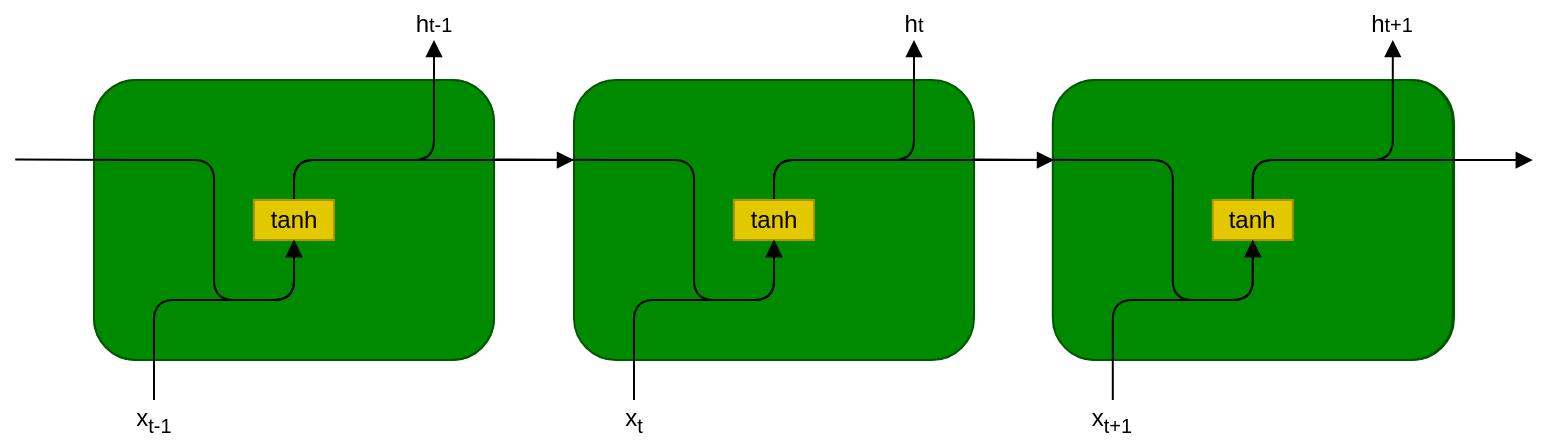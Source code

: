 <mxfile>
    <diagram id="69RqtxHt-V_hzP9CpBS5" name="Page-1">
        <mxGraphModel dx="678" dy="398" grid="1" gridSize="10" guides="1" tooltips="1" connect="1" arrows="1" fold="1" page="1" pageScale="1" pageWidth="850" pageHeight="1100" math="0" shadow="0">
            <root>
                <mxCell id="0"/>
                <mxCell id="1" parent="0"/>
                <mxCell id="2" value="" style="rounded=1;whiteSpace=wrap;html=1;fillColor=#008a00;fontColor=#ffffff;strokeColor=#005700;" vertex="1" parent="1">
                    <mxGeometry x="290" y="260" width="200" height="140" as="geometry"/>
                </mxCell>
                <mxCell id="3" value="" style="rounded=1;whiteSpace=wrap;html=1;fillColor=#008a00;fontColor=#ffffff;strokeColor=#005700;" vertex="1" parent="1">
                    <mxGeometry x="50" y="260" width="200" height="140" as="geometry"/>
                </mxCell>
                <mxCell id="4" value="" style="rounded=1;whiteSpace=wrap;html=1;fillColor=#008a00;fontColor=#ffffff;strokeColor=#005700;" vertex="1" parent="1">
                    <mxGeometry x="530" y="260" width="200" height="140" as="geometry"/>
                </mxCell>
                <mxCell id="7" value="" style="endArrow=block;html=1;exitX=0.5;exitY=0;exitDx=0;exitDy=0;entryX=0;entryY=0.286;entryDx=0;entryDy=0;entryPerimeter=0;startArrow=none;startFill=0;endFill=1;strokeColor=#000000;" edge="1" parent="1" source="5" target="4">
                    <mxGeometry width="50" height="50" relative="1" as="geometry">
                        <mxPoint x="420" y="350" as="sourcePoint"/>
                        <mxPoint x="470" y="300" as="targetPoint"/>
                        <Array as="points">
                            <mxPoint x="390" y="300"/>
                        </Array>
                    </mxGeometry>
                </mxCell>
                <mxCell id="9" value="" style="endArrow=block;html=1;exitX=0.5;exitY=0;exitDx=0;exitDy=0;startArrow=none;startFill=0;endFill=1;strokeColor=#000000;" edge="1" parent="1" source="5">
                    <mxGeometry width="50" height="50" relative="1" as="geometry">
                        <mxPoint x="390" y="330" as="sourcePoint"/>
                        <mxPoint x="460" y="240" as="targetPoint"/>
                        <Array as="points">
                            <mxPoint x="390" y="300"/>
                            <mxPoint x="460" y="300"/>
                        </Array>
                    </mxGeometry>
                </mxCell>
                <mxCell id="10" value="" style="endArrow=none;html=1;exitX=0.5;exitY=0;exitDx=0;exitDy=0;startArrow=none;startFill=0;endFill=1;strokeColor=#000000;" edge="1" parent="1" target="5">
                    <mxGeometry width="50" height="50" relative="1" as="geometry">
                        <mxPoint x="390" y="330" as="sourcePoint"/>
                        <mxPoint x="460" y="240" as="targetPoint"/>
                        <Array as="points"/>
                    </mxGeometry>
                </mxCell>
                <mxCell id="5" value="tanh" style="rounded=0;whiteSpace=wrap;html=1;fillColor=#e3c800;fontColor=#000000;strokeColor=#B09500;" vertex="1" parent="1">
                    <mxGeometry x="370" y="320" width="40" height="20" as="geometry"/>
                </mxCell>
                <mxCell id="11" value="" style="endArrow=block;html=1;exitX=0.5;exitY=0;exitDx=0;exitDy=0;startArrow=none;startFill=0;endFill=1;strokeColor=#000000;" edge="1" parent="1">
                    <mxGeometry width="50" height="50" relative="1" as="geometry">
                        <mxPoint x="320" y="420" as="sourcePoint"/>
                        <mxPoint x="390" y="340" as="targetPoint"/>
                        <Array as="points">
                            <mxPoint x="320" y="370"/>
                            <mxPoint x="350" y="370"/>
                            <mxPoint x="390" y="370"/>
                        </Array>
                    </mxGeometry>
                </mxCell>
                <mxCell id="12" value="" style="endArrow=block;html=1;startArrow=none;startFill=0;endFill=1;strokeColor=#000000;exitX=1.003;exitY=0.284;exitDx=0;exitDy=0;exitPerimeter=0;" edge="1" parent="1" source="3">
                    <mxGeometry width="50" height="50" relative="1" as="geometry">
                        <mxPoint x="270" y="300" as="sourcePoint"/>
                        <mxPoint x="390" y="340" as="targetPoint"/>
                        <Array as="points">
                            <mxPoint x="320" y="300"/>
                            <mxPoint x="350" y="300"/>
                            <mxPoint x="350" y="370"/>
                            <mxPoint x="390" y="370"/>
                        </Array>
                    </mxGeometry>
                </mxCell>
                <mxCell id="13" value="&lt;font color=&quot;#000000&quot;&gt;x&lt;sub style=&quot;&quot;&gt;t&lt;/sub&gt;&lt;/font&gt;" style="text;html=1;strokeColor=none;fillColor=none;align=center;verticalAlign=middle;whiteSpace=wrap;rounded=0;" vertex="1" parent="1">
                    <mxGeometry x="310" y="420" width="20" height="20" as="geometry"/>
                </mxCell>
                <mxCell id="17" value="&lt;font color=&quot;#000000&quot;&gt;&lt;sub style=&quot;&quot;&gt;&lt;span style=&quot;font-size: 12px;&quot;&gt;h&lt;/span&gt;t&lt;/sub&gt;&lt;/font&gt;" style="text;html=1;strokeColor=none;fillColor=none;align=center;verticalAlign=middle;whiteSpace=wrap;rounded=0;" vertex="1" parent="1">
                    <mxGeometry x="445" y="220" width="30" height="20" as="geometry"/>
                </mxCell>
                <mxCell id="26" value="" style="rounded=1;whiteSpace=wrap;html=1;fillColor=#008a00;fontColor=#ffffff;strokeColor=#005700;" vertex="1" parent="1">
                    <mxGeometry x="50" y="260" width="200" height="140" as="geometry"/>
                </mxCell>
                <mxCell id="27" value="" style="endArrow=block;html=1;exitX=0.5;exitY=0;exitDx=0;exitDy=0;entryX=0;entryY=0.286;entryDx=0;entryDy=0;entryPerimeter=0;startArrow=none;startFill=0;endFill=1;strokeColor=#000000;" edge="1" parent="1" source="30">
                    <mxGeometry width="50" height="50" relative="1" as="geometry">
                        <mxPoint x="180" y="350" as="sourcePoint"/>
                        <mxPoint x="290" y="300.04" as="targetPoint"/>
                        <Array as="points">
                            <mxPoint x="150" y="300"/>
                        </Array>
                    </mxGeometry>
                </mxCell>
                <mxCell id="28" value="" style="endArrow=block;html=1;exitX=0.5;exitY=0;exitDx=0;exitDy=0;startArrow=none;startFill=0;endFill=1;strokeColor=#000000;" edge="1" parent="1" source="30">
                    <mxGeometry width="50" height="50" relative="1" as="geometry">
                        <mxPoint x="150" y="330" as="sourcePoint"/>
                        <mxPoint x="220" y="240" as="targetPoint"/>
                        <Array as="points">
                            <mxPoint x="150" y="300"/>
                            <mxPoint x="220" y="300"/>
                        </Array>
                    </mxGeometry>
                </mxCell>
                <mxCell id="29" value="" style="endArrow=none;html=1;exitX=0.5;exitY=0;exitDx=0;exitDy=0;startArrow=none;startFill=0;endFill=1;strokeColor=#000000;" edge="1" parent="1" target="30">
                    <mxGeometry width="50" height="50" relative="1" as="geometry">
                        <mxPoint x="150" y="330" as="sourcePoint"/>
                        <mxPoint x="220" y="240" as="targetPoint"/>
                        <Array as="points"/>
                    </mxGeometry>
                </mxCell>
                <mxCell id="30" value="tanh" style="rounded=0;whiteSpace=wrap;html=1;fillColor=#e3c800;fontColor=#000000;strokeColor=#B09500;" vertex="1" parent="1">
                    <mxGeometry x="130" y="320" width="40" height="20" as="geometry"/>
                </mxCell>
                <mxCell id="31" value="" style="endArrow=block;html=1;exitX=0.5;exitY=0;exitDx=0;exitDy=0;startArrow=none;startFill=0;endFill=1;strokeColor=#000000;" edge="1" parent="1">
                    <mxGeometry width="50" height="50" relative="1" as="geometry">
                        <mxPoint x="80" y="420" as="sourcePoint"/>
                        <mxPoint x="150" y="340" as="targetPoint"/>
                        <Array as="points">
                            <mxPoint x="80" y="370"/>
                            <mxPoint x="110" y="370"/>
                            <mxPoint x="150" y="370"/>
                        </Array>
                    </mxGeometry>
                </mxCell>
                <mxCell id="32" value="" style="endArrow=block;html=1;startArrow=none;startFill=0;endFill=1;strokeColor=#000000;exitX=1.003;exitY=0.284;exitDx=0;exitDy=0;exitPerimeter=0;" edge="1" parent="1">
                    <mxGeometry width="50" height="50" relative="1" as="geometry">
                        <mxPoint x="10.6" y="299.76" as="sourcePoint"/>
                        <mxPoint x="150" y="340" as="targetPoint"/>
                        <Array as="points">
                            <mxPoint x="80" y="300"/>
                            <mxPoint x="110" y="300"/>
                            <mxPoint x="110" y="370"/>
                            <mxPoint x="150" y="370"/>
                        </Array>
                    </mxGeometry>
                </mxCell>
                <mxCell id="33" value="&lt;font color=&quot;#000000&quot;&gt;x&lt;sub style=&quot;&quot;&gt;t-1&lt;/sub&gt;&lt;/font&gt;" style="text;html=1;strokeColor=none;fillColor=none;align=center;verticalAlign=middle;whiteSpace=wrap;rounded=0;" vertex="1" parent="1">
                    <mxGeometry x="70" y="420" width="20" height="20" as="geometry"/>
                </mxCell>
                <mxCell id="34" value="&lt;font color=&quot;#000000&quot;&gt;&lt;sub style=&quot;&quot;&gt;&lt;span style=&quot;font-size: 12px;&quot;&gt;h&lt;/span&gt;t-1&lt;/sub&gt;&lt;/font&gt;" style="text;html=1;strokeColor=none;fillColor=none;align=center;verticalAlign=middle;whiteSpace=wrap;rounded=0;" vertex="1" parent="1">
                    <mxGeometry x="205" y="220" width="30" height="20" as="geometry"/>
                </mxCell>
                <mxCell id="35" value="" style="rounded=1;whiteSpace=wrap;html=1;fillColor=#008a00;fontColor=#ffffff;strokeColor=#005700;" vertex="1" parent="1">
                    <mxGeometry x="529.4" y="260" width="200" height="140" as="geometry"/>
                </mxCell>
                <mxCell id="36" value="" style="endArrow=block;html=1;exitX=0.5;exitY=0;exitDx=0;exitDy=0;entryX=0;entryY=0.286;entryDx=0;entryDy=0;entryPerimeter=0;startArrow=none;startFill=0;endFill=1;strokeColor=#000000;" edge="1" parent="1" source="39">
                    <mxGeometry width="50" height="50" relative="1" as="geometry">
                        <mxPoint x="659.4" y="350" as="sourcePoint"/>
                        <mxPoint x="769.4" y="300.04" as="targetPoint"/>
                        <Array as="points">
                            <mxPoint x="629.4" y="300"/>
                        </Array>
                    </mxGeometry>
                </mxCell>
                <mxCell id="37" value="" style="endArrow=block;html=1;exitX=0.5;exitY=0;exitDx=0;exitDy=0;startArrow=none;startFill=0;endFill=1;strokeColor=#000000;" edge="1" parent="1" source="39">
                    <mxGeometry width="50" height="50" relative="1" as="geometry">
                        <mxPoint x="629.4" y="330" as="sourcePoint"/>
                        <mxPoint x="699.4" y="240" as="targetPoint"/>
                        <Array as="points">
                            <mxPoint x="629.4" y="300"/>
                            <mxPoint x="699.4" y="300"/>
                        </Array>
                    </mxGeometry>
                </mxCell>
                <mxCell id="38" value="" style="endArrow=none;html=1;exitX=0.5;exitY=0;exitDx=0;exitDy=0;startArrow=none;startFill=0;endFill=1;strokeColor=#000000;" edge="1" parent="1" target="39">
                    <mxGeometry width="50" height="50" relative="1" as="geometry">
                        <mxPoint x="629.4" y="330" as="sourcePoint"/>
                        <mxPoint x="699.4" y="240" as="targetPoint"/>
                        <Array as="points"/>
                    </mxGeometry>
                </mxCell>
                <mxCell id="39" value="tanh" style="rounded=0;whiteSpace=wrap;html=1;fillColor=#e3c800;fontColor=#000000;strokeColor=#B09500;" vertex="1" parent="1">
                    <mxGeometry x="609.4" y="320" width="40" height="20" as="geometry"/>
                </mxCell>
                <mxCell id="40" value="" style="endArrow=block;html=1;exitX=0.5;exitY=0;exitDx=0;exitDy=0;startArrow=none;startFill=0;endFill=1;strokeColor=#000000;" edge="1" parent="1">
                    <mxGeometry width="50" height="50" relative="1" as="geometry">
                        <mxPoint x="559.4" y="420" as="sourcePoint"/>
                        <mxPoint x="629.4" y="340" as="targetPoint"/>
                        <Array as="points">
                            <mxPoint x="559.4" y="370"/>
                            <mxPoint x="589.4" y="370"/>
                            <mxPoint x="629.4" y="370"/>
                        </Array>
                    </mxGeometry>
                </mxCell>
                <mxCell id="41" value="" style="endArrow=block;html=1;startArrow=none;startFill=0;endFill=1;strokeColor=#000000;exitX=1.003;exitY=0.284;exitDx=0;exitDy=0;exitPerimeter=0;" edge="1" parent="1">
                    <mxGeometry width="50" height="50" relative="1" as="geometry">
                        <mxPoint x="490" y="299.76" as="sourcePoint"/>
                        <mxPoint x="629.4" y="340" as="targetPoint"/>
                        <Array as="points">
                            <mxPoint x="559.4" y="300"/>
                            <mxPoint x="589.4" y="300"/>
                            <mxPoint x="589.4" y="370"/>
                            <mxPoint x="629.4" y="370"/>
                        </Array>
                    </mxGeometry>
                </mxCell>
                <mxCell id="42" value="&lt;font color=&quot;#000000&quot;&gt;x&lt;sub style=&quot;&quot;&gt;t+1&lt;/sub&gt;&lt;/font&gt;" style="text;html=1;strokeColor=none;fillColor=none;align=center;verticalAlign=middle;whiteSpace=wrap;rounded=0;" vertex="1" parent="1">
                    <mxGeometry x="549.4" y="420" width="20" height="20" as="geometry"/>
                </mxCell>
                <mxCell id="43" value="&lt;font color=&quot;#000000&quot;&gt;&lt;sub style=&quot;&quot;&gt;&lt;span style=&quot;font-size: 12px;&quot;&gt;h&lt;/span&gt;t+1&lt;/sub&gt;&lt;/font&gt;" style="text;html=1;strokeColor=none;fillColor=none;align=center;verticalAlign=middle;whiteSpace=wrap;rounded=0;" vertex="1" parent="1">
                    <mxGeometry x="684.4" y="220" width="30" height="20" as="geometry"/>
                </mxCell>
            </root>
        </mxGraphModel>
    </diagram>
</mxfile>